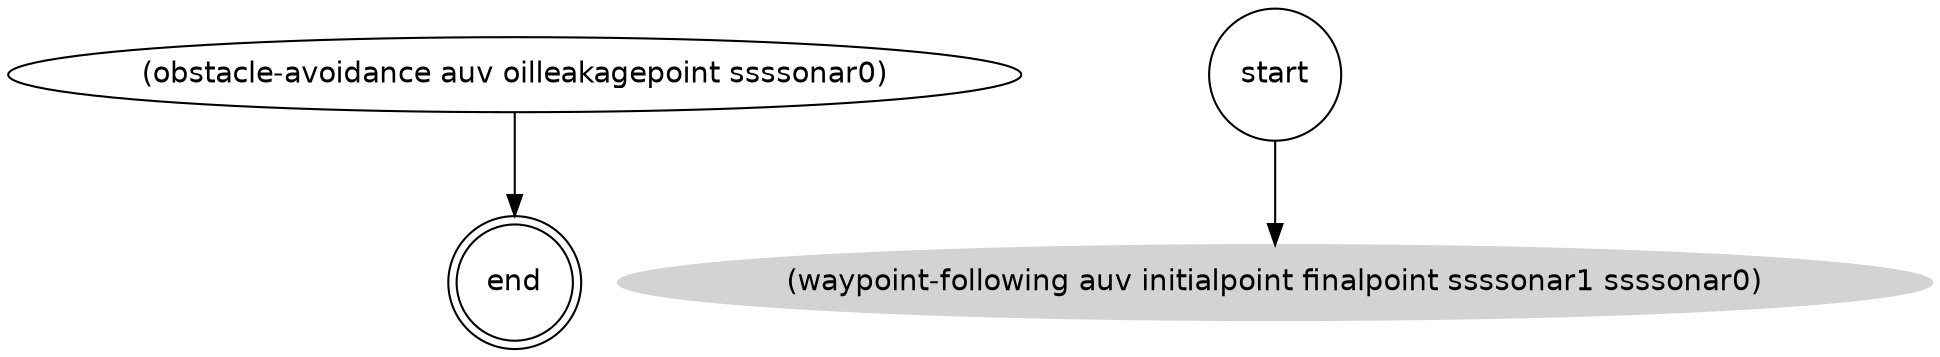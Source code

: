 strict digraph "" {
	graph [fontname=helvetica];
	node [fontname=helvetica,
		label="\N",
		shape=ellipse
	];
	edge [fontname=helvetica];
	"(end)"	[label=end,
		peripheries=2,
		shape=circle];
	"(obstacle-avoidance auv oilleakagepoint ssssonar0)" -> "(end)";
	"(start)"	[label=start,
		peripheries=1,
		shape=circle];
	"(waypoint-following auv initialpoint finalpoint ssssonar1 ssssonar0)"	[color=lightgrey,
		style=filled];
	"(start)" -> "(waypoint-following auv initialpoint finalpoint ssssonar1 ssssonar0)";
}

